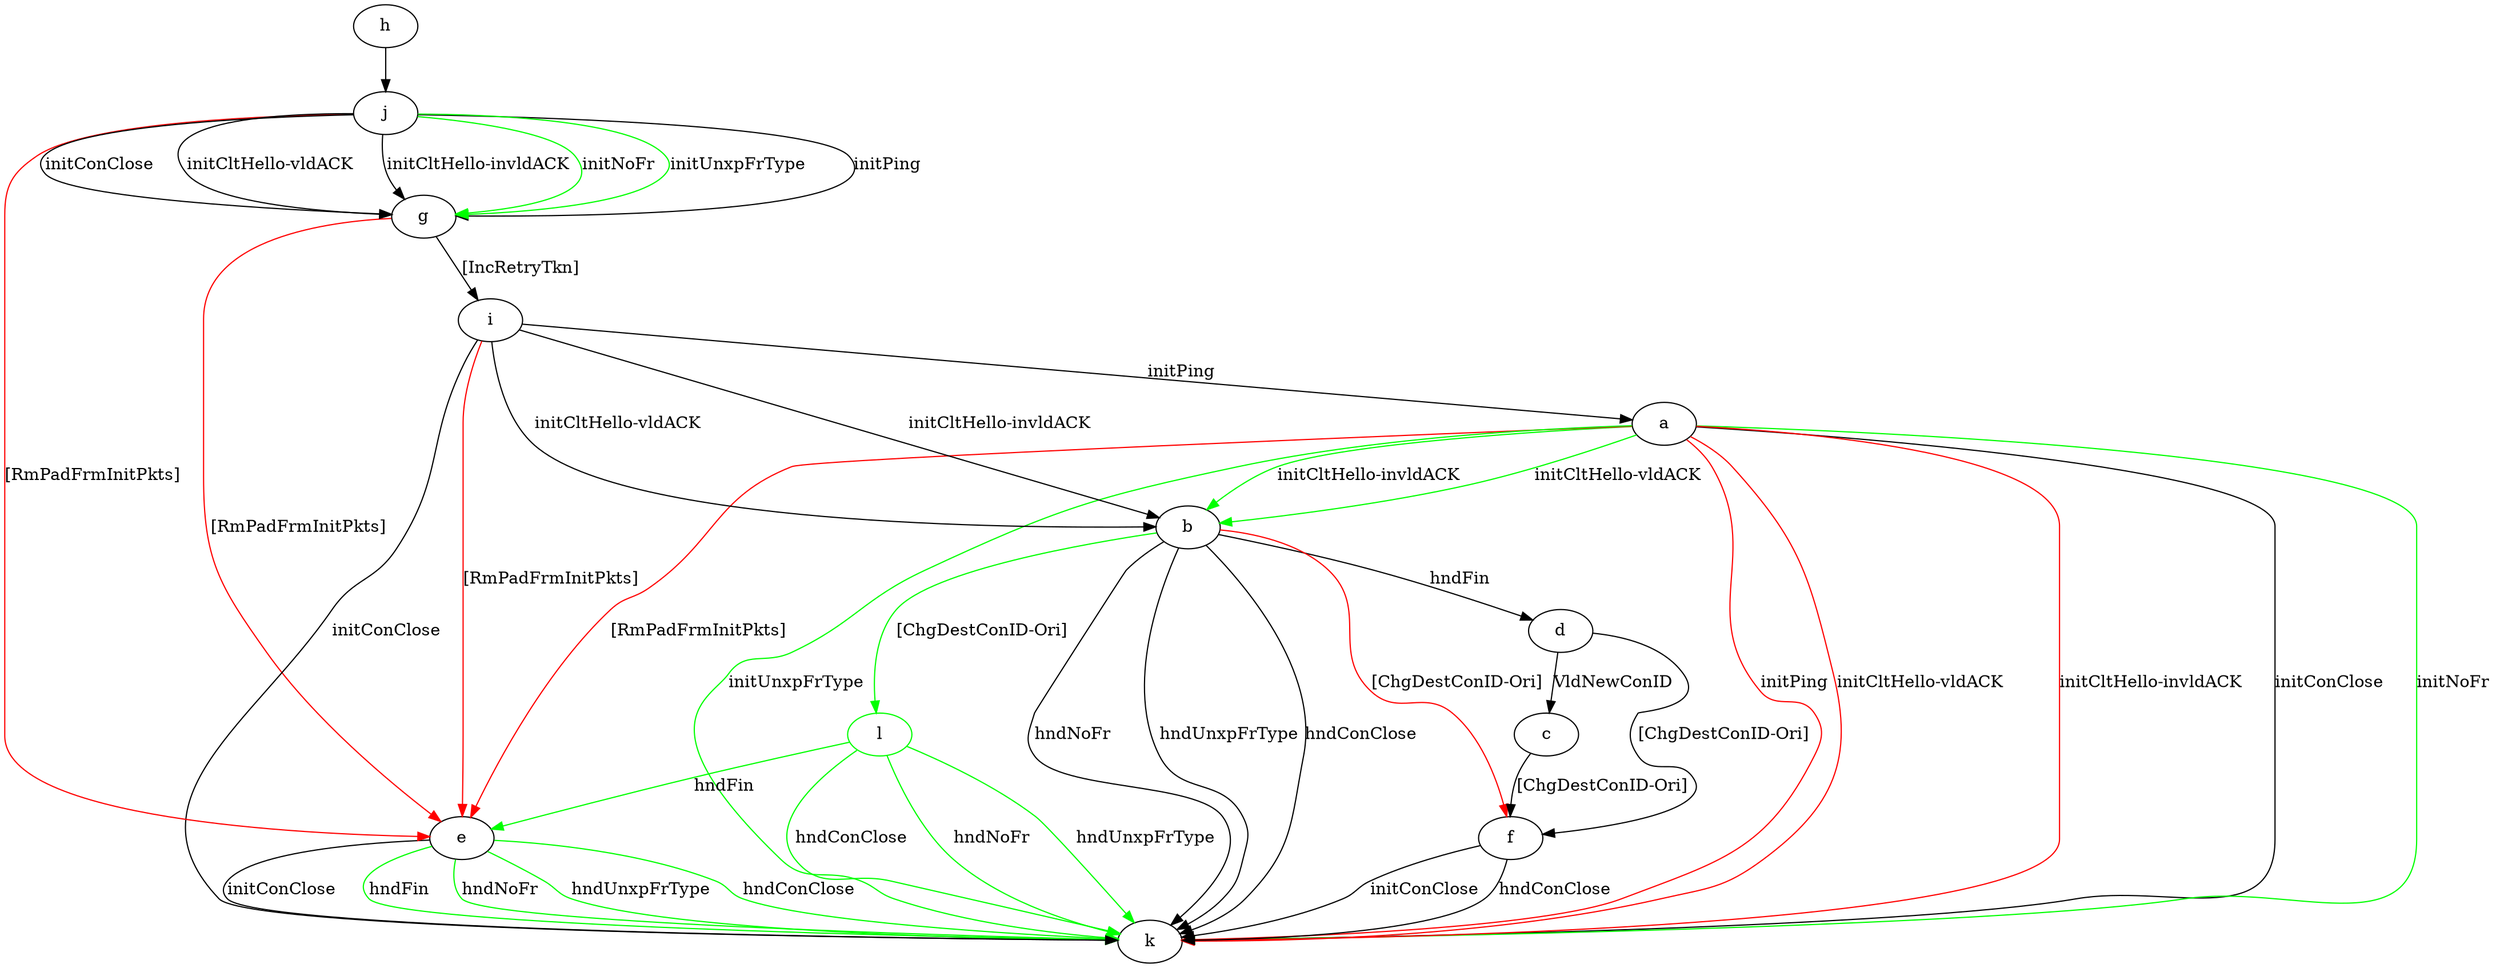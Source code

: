 digraph "" {
	a -> b	[key=0,
		color=green,
		label="initCltHello-vldACK "];
	a -> b	[key=1,
		color=green,
		label="initCltHello-invldACK "];
	a -> e	[key=0,
		color=red,
		label="[RmPadFrmInitPkts] "];
	a -> k	[key=0,
		label="initConClose "];
	a -> k	[key=1,
		color=green,
		label="initNoFr "];
	a -> k	[key=2,
		color=green,
		label="initUnxpFrType "];
	a -> k	[key=3,
		color=red,
		label="initPing "];
	a -> k	[key=4,
		color=red,
		label="initCltHello-vldACK "];
	a -> k	[key=5,
		color=red,
		label="initCltHello-invldACK "];
	b -> d	[key=0,
		label="hndFin "];
	b -> f	[key=0,
		color=red,
		label="[ChgDestConID-Ori] "];
	b -> k	[key=0,
		label="hndNoFr "];
	b -> k	[key=1,
		label="hndUnxpFrType "];
	b -> k	[key=2,
		label="hndConClose "];
	l	[color=green];
	b -> l	[key=0,
		color=green,
		label="[ChgDestConID-Ori] "];
	c -> f	[key=0,
		label="[ChgDestConID-Ori] "];
	d -> c	[key=0,
		label="VldNewConID "];
	d -> f	[key=0,
		label="[ChgDestConID-Ori] "];
	e -> k	[key=0,
		label="initConClose "];
	e -> k	[key=1,
		color=green,
		label="hndFin "];
	e -> k	[key=2,
		color=green,
		label="hndNoFr "];
	e -> k	[key=3,
		color=green,
		label="hndUnxpFrType "];
	e -> k	[key=4,
		color=green,
		label="hndConClose "];
	f -> k	[key=0,
		label="initConClose "];
	f -> k	[key=1,
		label="hndConClose "];
	g -> e	[key=0,
		color=red,
		label="[RmPadFrmInitPkts] "];
	g -> i	[key=0,
		label="[IncRetryTkn] "];
	h -> j	[key=0];
	i -> a	[key=0,
		label="initPing "];
	i -> b	[key=0,
		label="initCltHello-vldACK "];
	i -> b	[key=1,
		label="initCltHello-invldACK "];
	i -> e	[key=0,
		color=red,
		label="[RmPadFrmInitPkts] "];
	i -> k	[key=0,
		label="initConClose "];
	j -> e	[key=0,
		color=red,
		label="[RmPadFrmInitPkts] "];
	j -> g	[key=0,
		label="initPing "];
	j -> g	[key=1,
		label="initConClose "];
	j -> g	[key=2,
		label="initCltHello-vldACK "];
	j -> g	[key=3,
		label="initCltHello-invldACK "];
	j -> g	[key=4,
		color=green,
		label="initNoFr "];
	j -> g	[key=5,
		color=green,
		label="initUnxpFrType "];
	l -> e	[key=0,
		color=green,
		label="hndFin "];
	l -> k	[key=0,
		color=green,
		label="hndNoFr "];
	l -> k	[key=1,
		color=green,
		label="hndUnxpFrType "];
	l -> k	[key=2,
		color=green,
		label="hndConClose "];
}
